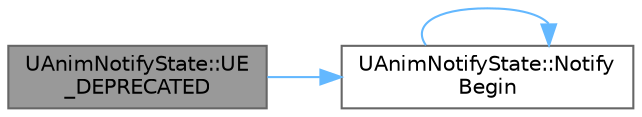 digraph "UAnimNotifyState::UE_DEPRECATED"
{
 // INTERACTIVE_SVG=YES
 // LATEX_PDF_SIZE
  bgcolor="transparent";
  edge [fontname=Helvetica,fontsize=10,labelfontname=Helvetica,labelfontsize=10];
  node [fontname=Helvetica,fontsize=10,shape=box,height=0.2,width=0.4];
  rankdir="LR";
  Node1 [id="Node000001",label="UAnimNotifyState::UE\l_DEPRECATED",height=0.2,width=0.4,color="gray40", fillcolor="grey60", style="filled", fontcolor="black",tooltip=" "];
  Node1 -> Node2 [id="edge1_Node000001_Node000002",color="steelblue1",style="solid",tooltip=" "];
  Node2 [id="Node000002",label="UAnimNotifyState::Notify\lBegin",height=0.2,width=0.4,color="grey40", fillcolor="white", style="filled",URL="$d1/db4/classUAnimNotifyState.html#abf99e73d8f59ee0303e52c2448bb8eab",tooltip=" "];
  Node2 -> Node2 [id="edge2_Node000002_Node000002",color="steelblue1",style="solid",tooltip=" "];
}
